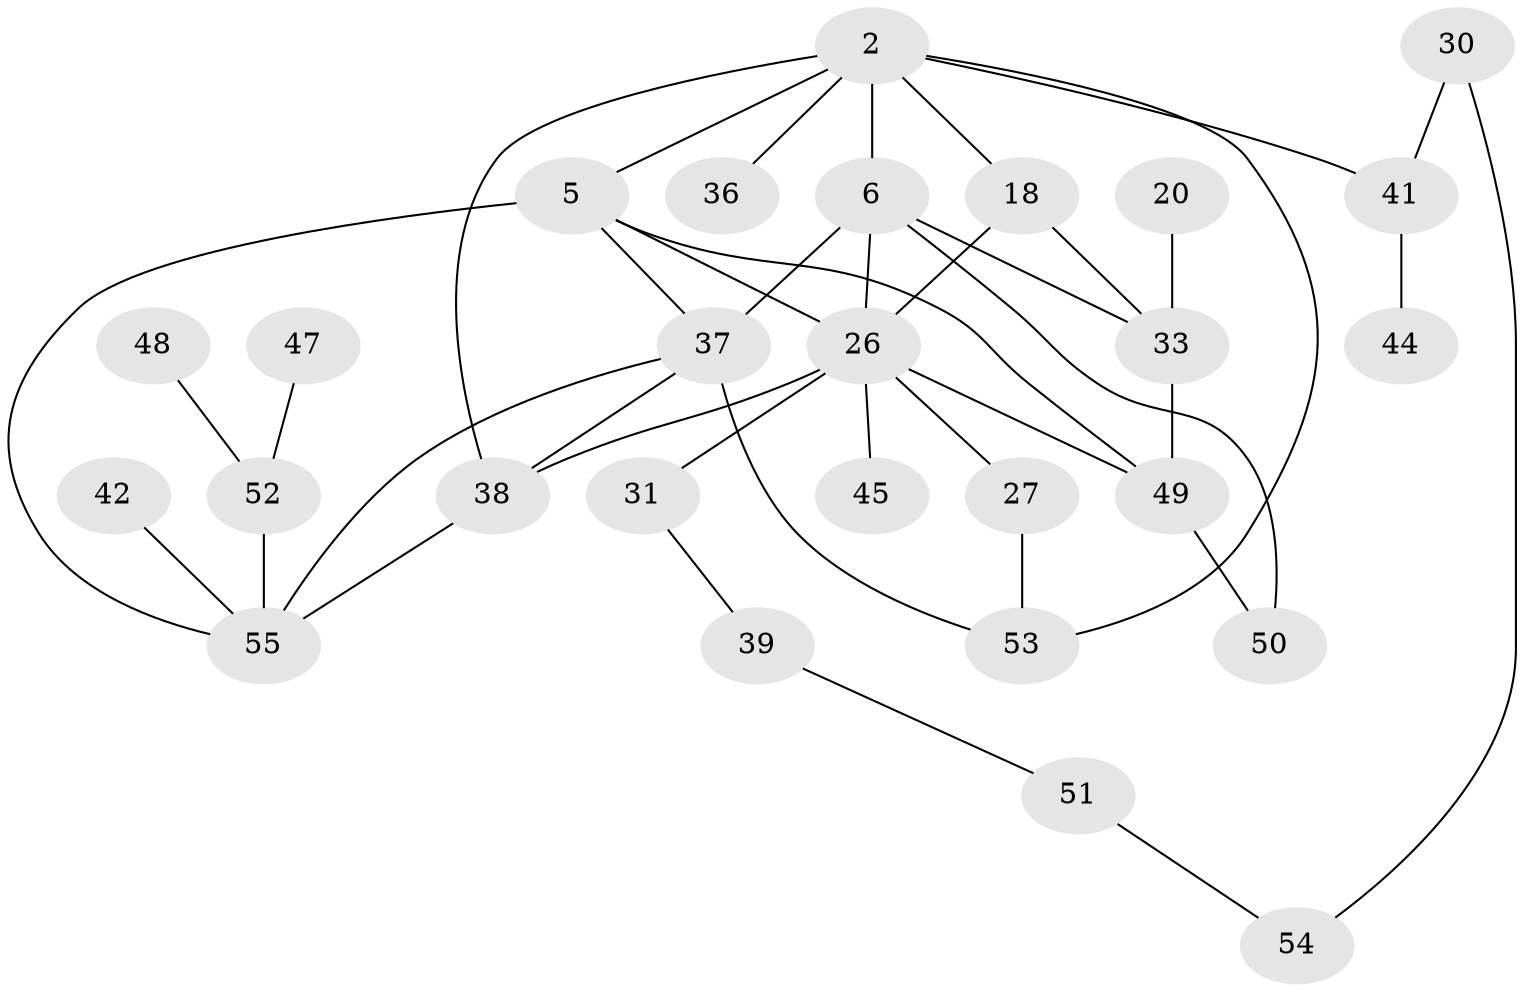 // original degree distribution, {7: 0.05454545454545454, 6: 0.05454545454545454, 2: 0.36363636363636365, 3: 0.21818181818181817, 4: 0.10909090909090909, 5: 0.03636363636363636, 1: 0.16363636363636364}
// Generated by graph-tools (version 1.1) at 2025/41/03/09/25 04:41:06]
// undirected, 27 vertices, 40 edges
graph export_dot {
graph [start="1"]
  node [color=gray90,style=filled];
  2 [super="+1"];
  5;
  6;
  18;
  20;
  26 [super="+16+11"];
  27;
  30;
  31;
  33 [super="+8"];
  36;
  37 [super="+17+10+29+24"];
  38;
  39;
  41 [super="+4+32"];
  42;
  44;
  45 [super="+14"];
  47;
  48;
  49 [super="+19+23"];
  50 [super="+40"];
  51;
  52 [super="+43"];
  53 [super="+3+46"];
  54;
  55 [super="+35+34+25"];
  2 -- 5 [weight=2];
  2 -- 18;
  2 -- 38 [weight=2];
  2 -- 36;
  2 -- 6;
  2 -- 41 [weight=2];
  2 -- 53 [weight=2];
  5 -- 37;
  5 -- 26;
  5 -- 49;
  5 -- 55 [weight=2];
  6 -- 26;
  6 -- 33;
  6 -- 50;
  6 -- 37 [weight=2];
  18 -- 33;
  18 -- 26;
  20 -- 33;
  26 -- 27;
  26 -- 45 [weight=2];
  26 -- 31;
  26 -- 38;
  26 -- 49;
  27 -- 53;
  30 -- 54;
  30 -- 41;
  31 -- 39;
  33 -- 49 [weight=2];
  37 -- 38;
  37 -- 53 [weight=2];
  37 -- 55;
  38 -- 55 [weight=2];
  39 -- 51;
  41 -- 44;
  42 -- 55;
  47 -- 52;
  48 -- 52;
  49 -- 50;
  51 -- 54;
  52 -- 55 [weight=2];
}
